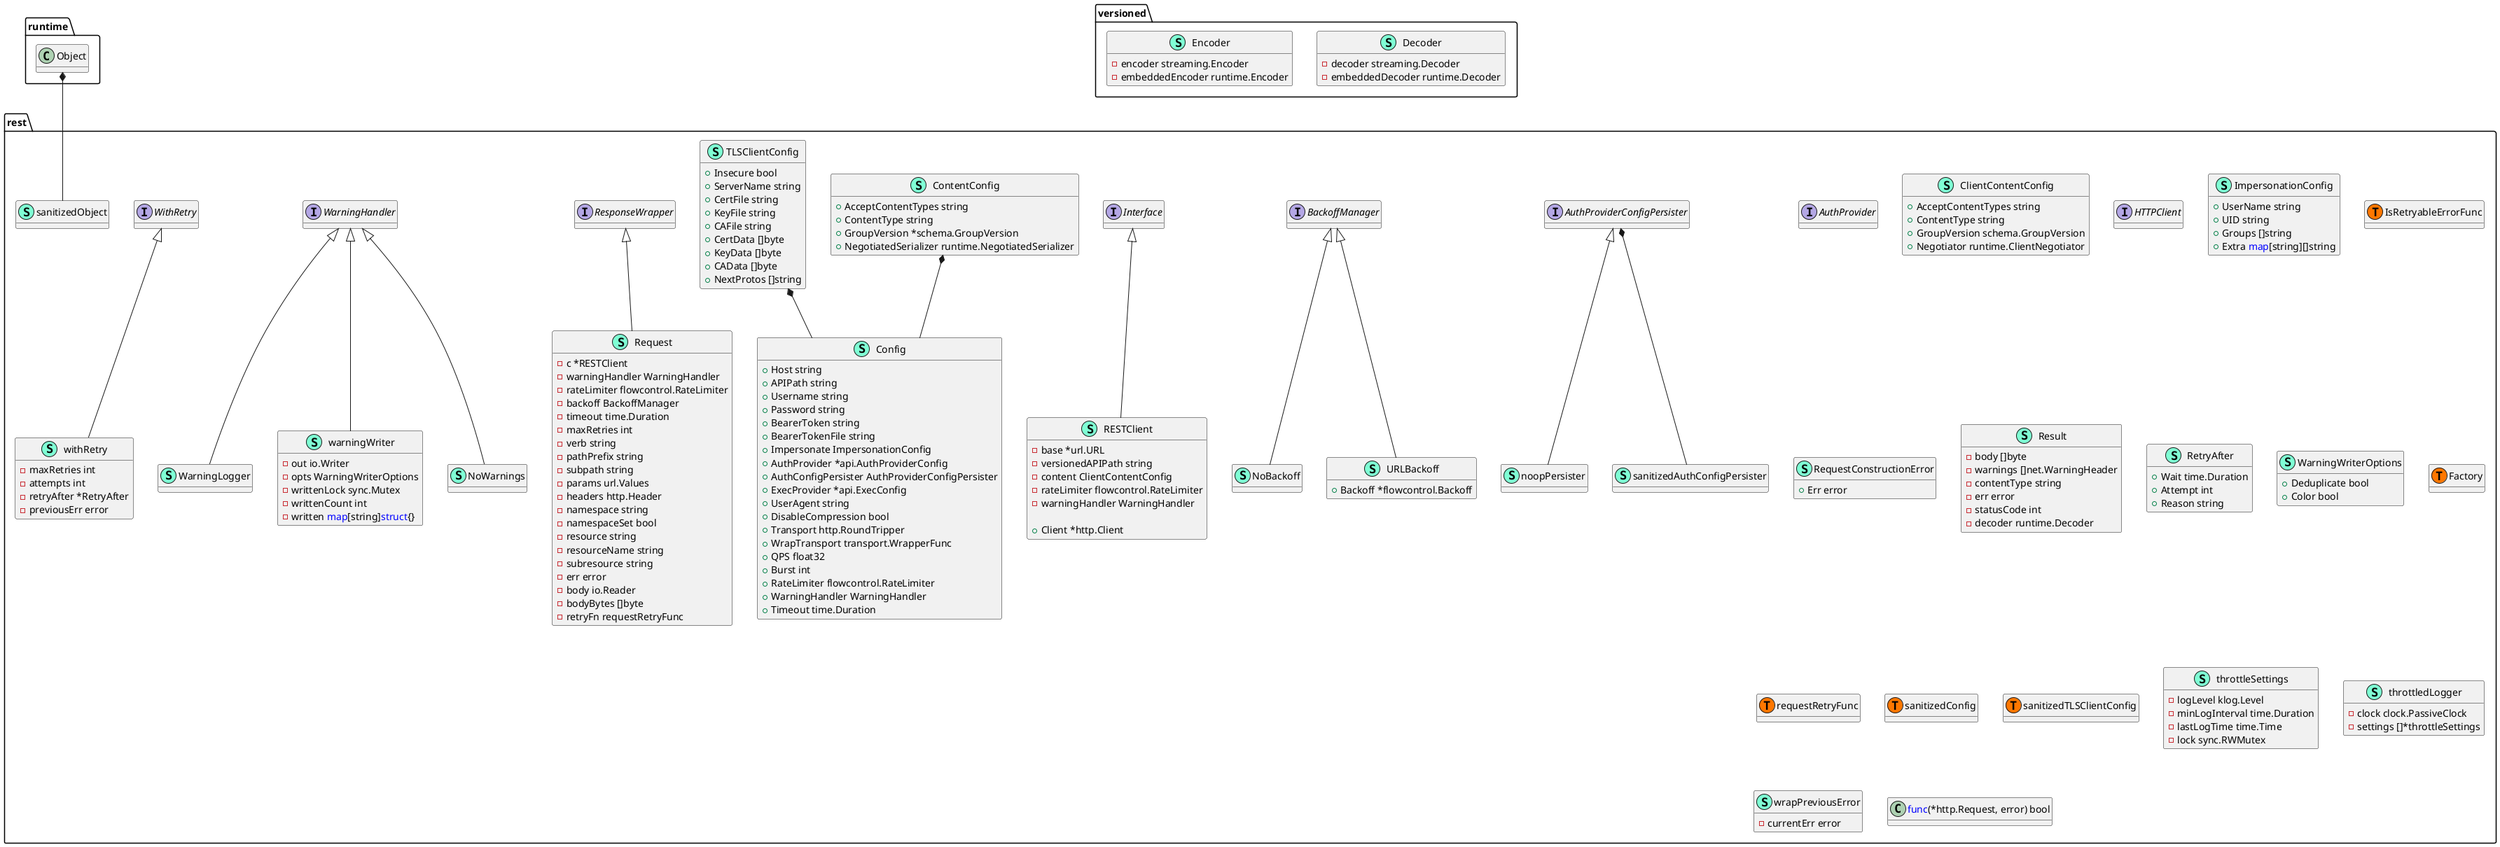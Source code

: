 @startuml
namespace rest {
    interface AuthProvider  {
        + WrapTransport( http.RoundTripper) http.RoundTripper
        + Login() error

    }
    interface AuthProviderConfigPersister  {
        + Persist( <font color=blue>map</font>[string]string) error

    }
    interface BackoffManager  {
        + UpdateBackoff(actualUrl *url.URL, err error, responseCode int) 
        + CalculateBackoff(actualUrl *url.URL) time.Duration
        + Sleep(d time.Duration) 

    }
    class ClientContentConfig << (S,Aquamarine) >> {
        + AcceptContentTypes string
        + ContentType string
        + GroupVersion schema.GroupVersion
        + Negotiator runtime.ClientNegotiator

    }
    class Config << (S,Aquamarine) >> {
        + Host string
        + APIPath string
        + Username string
        + Password string
        + BearerToken string
        + BearerTokenFile string
        + Impersonate ImpersonationConfig
        + AuthProvider *api.AuthProviderConfig
        + AuthConfigPersister AuthProviderConfigPersister
        + ExecProvider *api.ExecConfig
        + UserAgent string
        + DisableCompression bool
        + Transport http.RoundTripper
        + WrapTransport transport.WrapperFunc
        + QPS float32
        + Burst int
        + RateLimiter flowcontrol.RateLimiter
        + WarningHandler WarningHandler
        + Timeout time.Duration
        + Dial <font color=blue>func</font>(context.Context, string, string) (net.Conn, error)
        + Proxy <font color=blue>func</font>(*http.Request) (*url.URL, error)

        + GoString() string
        + String() string
        + TransportConfig() (*transport.Config, error)
        + Wrap(fn transport.WrapperFunc) 

    }
    class ContentConfig << (S,Aquamarine) >> {
        + AcceptContentTypes string
        + ContentType string
        + GroupVersion *schema.GroupVersion
        + NegotiatedSerializer runtime.NegotiatedSerializer

    }
    interface HTTPClient  {
        + Do(req *http.Request) (*http.Response, error)

    }
    class ImpersonationConfig << (S,Aquamarine) >> {
        + UserName string
        + UID string
        + Groups []string
        + Extra <font color=blue>map</font>[string][]string

    }
    interface Interface  {
        + GetRateLimiter() flowcontrol.RateLimiter
        + Verb(verb string) *Request
        + Post() *Request
        + Put() *Request
        + Patch(pt types.PatchType) *Request
        + Get() *Request
        + Delete() *Request
        + APIVersion() schema.GroupVersion

    }
    class IsRetryableErrorFunc << (S,Aquamarine) >> {
        + IsErrorRetryable(request *http.Request, err error) bool

    }
    class NoBackoff << (S,Aquamarine) >> {
        + UpdateBackoff(actualUrl *url.URL, err error, responseCode int) 
        + CalculateBackoff(actualUrl *url.URL) time.Duration
        + Sleep(d time.Duration) 

    }
    class NoWarnings << (S,Aquamarine) >> {
        + HandleWarningHeader(code int, agent string, message string) 

    }
    class RESTClient << (S,Aquamarine) >> {
        - base *url.URL
        - versionedAPIPath string
        - content ClientContentConfig
        - createBackoffMgr <font color=blue>func</font>() BackoffManager
        - rateLimiter flowcontrol.RateLimiter
        - warningHandler WarningHandler

        + Client *http.Client

        + GetRateLimiter() flowcontrol.RateLimiter
        + Verb(verb string) *Request
        + Post() *Request
        + Put() *Request
        + Patch(pt types.PatchType) *Request
        + Get() *Request
        + Delete() *Request
        + APIVersion() schema.GroupVersion

    }
    class Request << (S,Aquamarine) >> {
        - c *RESTClient
        - warningHandler WarningHandler
        - rateLimiter flowcontrol.RateLimiter
        - backoff BackoffManager
        - timeout time.Duration
        - maxRetries int
        - verb string
        - pathPrefix string
        - subpath string
        - params url.Values
        - headers http.Header
        - namespace string
        - namespaceSet bool
        - resource string
        - resourceName string
        - subresource string
        - err error
        - body io.Reader
        - bodyBytes []byte
        - retryFn requestRetryFunc

        - setParam(paramName string, value string) *Request
        - finalURLTemplate() url.URL
        - tryThrottleWithInfo(ctx context.Context, retryInfo string) error
        - tryThrottle(ctx context.Context) error
        - newStreamWatcher(resp *http.Response) (watch.Interface, error)
        - requestPreflightCheck() error
        - newHTTPRequest(ctx context.Context) (*http.Request, error)
        - request(ctx context.Context, fn <font color=blue>func</font>(*http.Request, *http.Response) ) error
        - transformResponse(resp *http.Response, req *http.Request) Result
        - transformUnstructuredResponseError(resp *http.Response, req *http.Request, body []byte) error
        - newUnstructuredResponseError(body []byte, isTextResponse bool, statusCode int, method string, retryAfter int) error

        + Verb(verb string) *Request
        + Prefix(segments ...string) *Request
        + Suffix(segments ...string) *Request
        + Resource(resource string) *Request
        + BackOff(manager BackoffManager) *Request
        + WarningHandler(handler WarningHandler) *Request
        + Throttle(limiter flowcontrol.RateLimiter) *Request
        + SubResource(subresources ...string) *Request
        + Name(resourceName string) *Request
        + Namespace(namespace string) *Request
        + NamespaceIfScoped(namespace string, scoped bool) *Request
        + AbsPath(segments ...string) *Request
        + RequestURI(uri string) *Request
        + Param(paramName string, s string) *Request
        + VersionedParams(obj runtime.Object, codec runtime.ParameterCodec) *Request
        + SpecificallyVersionedParams(obj runtime.Object, codec runtime.ParameterCodec, version schema.GroupVersion) *Request
        + SetHeader(key string, values ...string) *Request
        + Timeout(d time.Duration) *Request
        + MaxRetries(maxRetries int) *Request
        + Body(obj <font color=blue>interface</font>{}) *Request
        + Error() error
        + URL() *url.URL
        + Watch(ctx context.Context) (watch.Interface, error)
        + Stream(ctx context.Context) (io.ReadCloser, error)
        + Do(ctx context.Context) Result
        + DoRaw(ctx context.Context) ([]byte, error)

    }
    class RequestConstructionError << (S,Aquamarine) >> {
        + Err error

        + Error() string

    }
    interface ResponseWrapper  {
        + DoRaw( context.Context) ([]byte, error)
        + Stream( context.Context) (io.ReadCloser, error)

    }
    class Result << (S,Aquamarine) >> {
        - body []byte
        - warnings []net.WarningHeader
        - contentType string
        - err error
        - statusCode int
        - decoder runtime.Decoder

        + Raw() ([]byte, error)
        + Get() (runtime.Object, error)
        + StatusCode(statusCode *int) Result
        + ContentType(contentType *string) Result
        + Into(obj runtime.Object) error
        + WasCreated(wasCreated *bool) Result
        + Error() error
        + Warnings() []net.WarningHeader

    }
    class RetryAfter << (S,Aquamarine) >> {
        + Wait time.Duration
        + Attempt int
        + Reason string

    }
    class TLSClientConfig << (S,Aquamarine) >> {
        + Insecure bool
        + ServerName string
        + CertFile string
        + KeyFile string
        + CAFile string
        + CertData []byte
        + KeyData []byte
        + CAData []byte
        + NextProtos []string

        + GoString() string
        + String() string
        + DeepCopyInto(out *TLSClientConfig) 
        + DeepCopy() *TLSClientConfig

    }
    class URLBackoff << (S,Aquamarine) >> {
        + Backoff *flowcontrol.Backoff

        - baseUrlKey(rawurl *url.URL) string

        + Disable() 
        + UpdateBackoff(actualUrl *url.URL, err error, responseCode int) 
        + CalculateBackoff(actualUrl *url.URL) time.Duration
        + Sleep(d time.Duration) 

    }
    interface WarningHandler  {
        + HandleWarningHeader(code int, agent string, text string) 

    }
    class WarningLogger << (S,Aquamarine) >> {
        + HandleWarningHeader(code int, agent string, message string) 

    }
    class WarningWriterOptions << (S,Aquamarine) >> {
        + Deduplicate bool
        + Color bool

    }
    interface WithRetry  {
        + IsNextRetry(ctx context.Context, restReq *Request, httpReq *http.Request, resp *http.Response, err error, f IsRetryableErrorFunc) bool
        + Before(ctx context.Context, r *Request) error
        + After(ctx context.Context, r *Request, resp *http.Response, err error) 
        + WrapPreviousError(finalErr error) error

    }
    class noopPersister << (S,Aquamarine) >> {
        + Persist(_ <font color=blue>map</font>[string]string) error

    }
    class rest.Factory << (T, #FF7700) >>  {
    }
    class rest.IsRetryableErrorFunc << (T, #FF7700) >>  {
    }
    class rest.requestRetryFunc << (T, #FF7700) >>  {
    }
    class rest.sanitizedConfig << (T, #FF7700) >>  {
    }
    class rest.sanitizedTLSClientConfig << (T, #FF7700) >>  {
    }
    class sanitizedAuthConfigPersister << (S,Aquamarine) >> {
        + GoString() string
        + String() string

    }
    class sanitizedObject << (S,Aquamarine) >> {
        + GoString() string
        + String() string

    }
    class throttleSettings << (S,Aquamarine) >> {
        - logLevel klog.Level
        - minLogInterval time.Duration
        - lastLogTime time.Time
        - lock sync.RWMutex

    }
    class throttledLogger << (S,Aquamarine) >> {
        - clock clock.PassiveClock
        - settings []*throttleSettings

        - attemptToLog() (klog.Level, bool)

        + Infof(message string, args ...<font color=blue>interface</font>{}) 

    }
    class warningWriter << (S,Aquamarine) >> {
        - out io.Writer
        - opts WarningWriterOptions
        - writtenLock sync.Mutex
        - writtenCount int
        - written <font color=blue>map</font>[string]<font color=blue>struct</font>{}

        + HandleWarningHeader(code int, agent string, message string) 
        + WarningCount() int

    }
    class withRetry << (S,Aquamarine) >> {
        - maxRetries int
        - attempts int
        - retryAfter *RetryAfter
        - previousErr error

        - trackPreviousError(err error) 

        + IsNextRetry(ctx context.Context, restReq *Request, httpReq *http.Request, resp *http.Response, err error, f IsRetryableErrorFunc) bool
        + Before(ctx context.Context, request *Request) error
        + After(ctx context.Context, request *Request, resp *http.Response, err error) 
        + WrapPreviousError(currentErr error) error

    }
    class wrapPreviousError << (S,Aquamarine) >> {
        - currentErr error

        + Unwrap() error
        + Error() string

    }
    class "<font color=blue>func</font>(*http.Request, error) bool" as fontcolorbluefuncfonthttpRequesterrorbool {
        'This class was created so that we can correctly have an alias pointing to this name. Since it contains dots that can break namespaces
    }
}
"rest.ContentConfig" *-- "rest.Config"
"rest.TLSClientConfig" *-- "rest.Config"
"rest.AuthProviderConfigPersister" *-- "rest.sanitizedAuthConfigPersister"
"runtime.Object" *-- "rest.sanitizedObject"

"rest.BackoffManager" <|-- "rest.NoBackoff"
"rest.WarningHandler" <|-- "rest.NoWarnings"
"rest.Interface" <|-- "rest.RESTClient"
"rest.ResponseWrapper" <|-- "rest.Request"
"rest.BackoffManager" <|-- "rest.URLBackoff"
"rest.WarningHandler" <|-- "rest.WarningLogger"
"rest.AuthProviderConfigPersister" <|-- "rest.noopPersister"
"rest.WarningHandler" <|-- "rest.warningWriter"
"rest.WithRetry" <|-- "rest.withRetry"

namespace versioned {
    class Decoder << (S,Aquamarine) >> {
        - decoder streaming.Decoder
        - embeddedDecoder runtime.Decoder

        + Decode() (watch.EventType, runtime.Object, error)
        + Close() 

    }
    class Encoder << (S,Aquamarine) >> {
        - encoder streaming.Encoder
        - embeddedEncoder runtime.Encoder

        + Encode(event *watch.Event) error

    }
}


hide methods
@enduml
